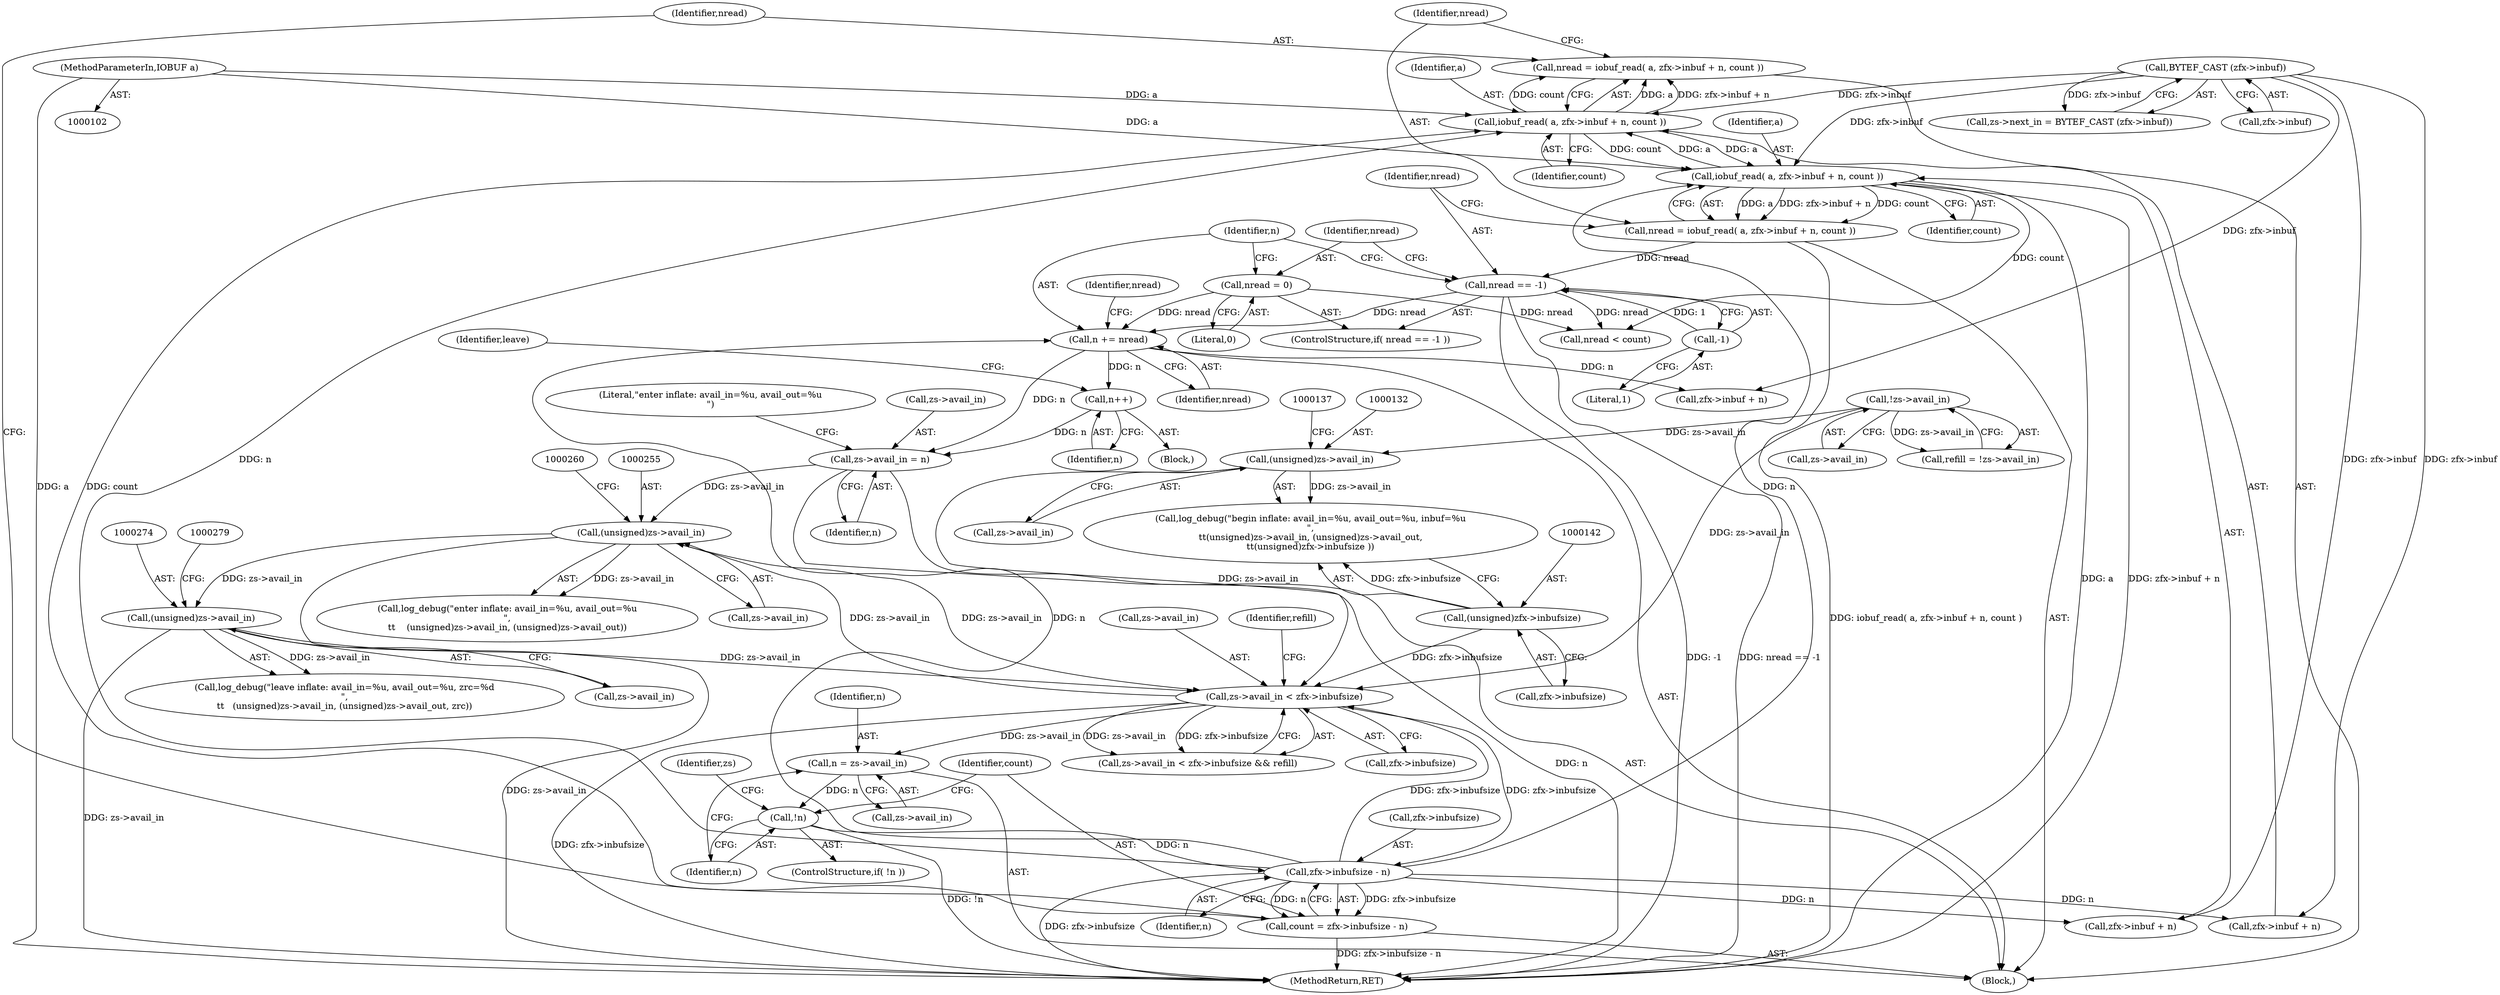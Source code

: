 digraph "0_gnupg_014b2103fcb12f261135e3954f26e9e07b39e342@API" {
"1000182" [label="(Call,nread = iobuf_read( a, zfx->inbuf + n, count ))"];
"1000184" [label="(Call,iobuf_read( a, zfx->inbuf + n, count ))"];
"1000194" [label="(Call,iobuf_read( a, zfx->inbuf + n, count ))"];
"1000105" [label="(MethodParameterIn,IOBUF a)"];
"1000171" [label="(Call,BYTEF_CAST (zfx->inbuf))"];
"1000177" [label="(Call,zfx->inbufsize - n)"];
"1000150" [label="(Call,zs->avail_in < zfx->inbufsize)"];
"1000273" [label="(Call,(unsigned)zs->avail_in)"];
"1000254" [label="(Call,(unsigned)zs->avail_in)"];
"1000247" [label="(Call,zs->avail_in = n)"];
"1000210" [label="(Call,n += nread)"];
"1000207" [label="(Call,nread = 0)"];
"1000203" [label="(Call,nread == -1)"];
"1000192" [label="(Call,nread = iobuf_read( a, zfx->inbuf + n, count ))"];
"1000205" [label="(Call,-1)"];
"1000242" [label="(Call,n++)"];
"1000131" [label="(Call,(unsigned)zs->avail_in)"];
"1000123" [label="(Call,!zs->avail_in)"];
"1000141" [label="(Call,(unsigned)zfx->inbufsize)"];
"1000165" [label="(Call,!n)"];
"1000159" [label="(Call,n = zs->avail_in)"];
"1000175" [label="(Call,count = zfx->inbufsize - n)"];
"1000204" [label="(Identifier,nread)"];
"1000160" [label="(Identifier,n)"];
"1000161" [label="(Call,zs->avail_in)"];
"1000164" [label="(ControlStructure,if( !n ))"];
"1000191" [label="(Identifier,count)"];
"1000165" [label="(Call,!n)"];
"1000210" [label="(Call,n += nread)"];
"1000149" [label="(Call,zs->avail_in < zfx->inbufsize && refill)"];
"1000159" [label="(Call,n = zs->avail_in)"];
"1000275" [label="(Call,zs->avail_in)"];
"1000229" [label="(Block,)"];
"1000183" [label="(Identifier,nread)"];
"1000343" [label="(MethodReturn,RET)"];
"1000273" [label="(Call,(unsigned)zs->avail_in)"];
"1000195" [label="(Identifier,a)"];
"1000254" [label="(Call,(unsigned)zs->avail_in)"];
"1000141" [label="(Call,(unsigned)zfx->inbufsize)"];
"1000201" [label="(Identifier,count)"];
"1000251" [label="(Identifier,n)"];
"1000193" [label="(Identifier,nread)"];
"1000253" [label="(Literal,\"enter inflate: avail_in=%u, avail_out=%u\n\")"];
"1000203" [label="(Call,nread == -1)"];
"1000182" [label="(Call,nread = iobuf_read( a, zfx->inbuf + n, count ))"];
"1000216" [label="(Identifier,nread)"];
"1000194" [label="(Call,iobuf_read( a, zfx->inbuf + n, count ))"];
"1000202" [label="(ControlStructure,if( nread == -1 ))"];
"1000245" [label="(Identifier,leave)"];
"1000177" [label="(Call,zfx->inbufsize - n)"];
"1000157" [label="(Identifier,refill)"];
"1000123" [label="(Call,!zs->avail_in)"];
"1000176" [label="(Identifier,count)"];
"1000150" [label="(Call,zs->avail_in < zfx->inbufsize)"];
"1000271" [label="(Call,log_debug(\"leave inflate: avail_in=%u, avail_out=%u, zrc=%d\n\",\n\t\t   (unsigned)zs->avail_in, (unsigned)zs->avail_out, zrc))"];
"1000166" [label="(Identifier,n)"];
"1000158" [label="(Block,)"];
"1000248" [label="(Call,zs->avail_in)"];
"1000154" [label="(Call,zfx->inbufsize)"];
"1000209" [label="(Literal,0)"];
"1000212" [label="(Identifier,nread)"];
"1000181" [label="(Identifier,n)"];
"1000207" [label="(Call,nread = 0)"];
"1000205" [label="(Call,-1)"];
"1000151" [label="(Call,zs->avail_in)"];
"1000129" [label="(Call,log_debug(\"begin inflate: avail_in=%u, avail_out=%u, inbuf=%u\n\",\n\t\t(unsigned)zs->avail_in, (unsigned)zs->avail_out,\n\t\t(unsigned)zfx->inbufsize ))"];
"1000167" [label="(Call,zs->next_in = BYTEF_CAST (zfx->inbuf))"];
"1000124" [label="(Call,zs->avail_in)"];
"1000192" [label="(Call,nread = iobuf_read( a, zfx->inbuf + n, count ))"];
"1000211" [label="(Identifier,n)"];
"1000184" [label="(Call,iobuf_read( a, zfx->inbuf + n, count ))"];
"1000178" [label="(Call,zfx->inbufsize)"];
"1000185" [label="(Identifier,a)"];
"1000252" [label="(Call,log_debug(\"enter inflate: avail_in=%u, avail_out=%u\n\",\n\t\t    (unsigned)zs->avail_in, (unsigned)zs->avail_out))"];
"1000256" [label="(Call,zs->avail_in)"];
"1000247" [label="(Call,zs->avail_in = n)"];
"1000242" [label="(Call,n++)"];
"1000169" [label="(Identifier,zs)"];
"1000206" [label="(Literal,1)"];
"1000121" [label="(Call,refill = !zs->avail_in)"];
"1000143" [label="(Call,zfx->inbufsize)"];
"1000208" [label="(Identifier,nread)"];
"1000171" [label="(Call,BYTEF_CAST (zfx->inbuf))"];
"1000215" [label="(Call,nread < count)"];
"1000243" [label="(Identifier,n)"];
"1000133" [label="(Call,zs->avail_in)"];
"1000175" [label="(Call,count = zfx->inbufsize - n)"];
"1000186" [label="(Call,zfx->inbuf + n)"];
"1000172" [label="(Call,zfx->inbuf)"];
"1000105" [label="(MethodParameterIn,IOBUF a)"];
"1000131" [label="(Call,(unsigned)zs->avail_in)"];
"1000232" [label="(Call,zfx->inbuf + n)"];
"1000196" [label="(Call,zfx->inbuf + n)"];
"1000182" -> "1000158"  [label="AST: "];
"1000182" -> "1000184"  [label="CFG: "];
"1000183" -> "1000182"  [label="AST: "];
"1000184" -> "1000182"  [label="AST: "];
"1000193" -> "1000182"  [label="CFG: "];
"1000184" -> "1000182"  [label="DDG: a"];
"1000184" -> "1000182"  [label="DDG: zfx->inbuf + n"];
"1000184" -> "1000182"  [label="DDG: count"];
"1000184" -> "1000191"  [label="CFG: "];
"1000185" -> "1000184"  [label="AST: "];
"1000186" -> "1000184"  [label="AST: "];
"1000191" -> "1000184"  [label="AST: "];
"1000194" -> "1000184"  [label="DDG: a"];
"1000105" -> "1000184"  [label="DDG: a"];
"1000171" -> "1000184"  [label="DDG: zfx->inbuf"];
"1000177" -> "1000184"  [label="DDG: n"];
"1000175" -> "1000184"  [label="DDG: count"];
"1000184" -> "1000194"  [label="DDG: a"];
"1000184" -> "1000194"  [label="DDG: count"];
"1000194" -> "1000192"  [label="AST: "];
"1000194" -> "1000201"  [label="CFG: "];
"1000195" -> "1000194"  [label="AST: "];
"1000196" -> "1000194"  [label="AST: "];
"1000201" -> "1000194"  [label="AST: "];
"1000192" -> "1000194"  [label="CFG: "];
"1000194" -> "1000343"  [label="DDG: a"];
"1000194" -> "1000343"  [label="DDG: zfx->inbuf + n"];
"1000194" -> "1000192"  [label="DDG: a"];
"1000194" -> "1000192"  [label="DDG: zfx->inbuf + n"];
"1000194" -> "1000192"  [label="DDG: count"];
"1000105" -> "1000194"  [label="DDG: a"];
"1000171" -> "1000194"  [label="DDG: zfx->inbuf"];
"1000177" -> "1000194"  [label="DDG: n"];
"1000194" -> "1000215"  [label="DDG: count"];
"1000105" -> "1000102"  [label="AST: "];
"1000105" -> "1000343"  [label="DDG: a"];
"1000171" -> "1000167"  [label="AST: "];
"1000171" -> "1000172"  [label="CFG: "];
"1000172" -> "1000171"  [label="AST: "];
"1000167" -> "1000171"  [label="CFG: "];
"1000171" -> "1000167"  [label="DDG: zfx->inbuf"];
"1000171" -> "1000186"  [label="DDG: zfx->inbuf"];
"1000171" -> "1000196"  [label="DDG: zfx->inbuf"];
"1000171" -> "1000232"  [label="DDG: zfx->inbuf"];
"1000177" -> "1000175"  [label="AST: "];
"1000177" -> "1000181"  [label="CFG: "];
"1000178" -> "1000177"  [label="AST: "];
"1000181" -> "1000177"  [label="AST: "];
"1000175" -> "1000177"  [label="CFG: "];
"1000177" -> "1000343"  [label="DDG: zfx->inbufsize"];
"1000177" -> "1000150"  [label="DDG: zfx->inbufsize"];
"1000177" -> "1000175"  [label="DDG: zfx->inbufsize"];
"1000177" -> "1000175"  [label="DDG: n"];
"1000150" -> "1000177"  [label="DDG: zfx->inbufsize"];
"1000165" -> "1000177"  [label="DDG: n"];
"1000177" -> "1000186"  [label="DDG: n"];
"1000177" -> "1000196"  [label="DDG: n"];
"1000177" -> "1000210"  [label="DDG: n"];
"1000150" -> "1000149"  [label="AST: "];
"1000150" -> "1000154"  [label="CFG: "];
"1000151" -> "1000150"  [label="AST: "];
"1000154" -> "1000150"  [label="AST: "];
"1000157" -> "1000150"  [label="CFG: "];
"1000149" -> "1000150"  [label="CFG: "];
"1000150" -> "1000343"  [label="DDG: zfx->inbufsize"];
"1000150" -> "1000149"  [label="DDG: zs->avail_in"];
"1000150" -> "1000149"  [label="DDG: zfx->inbufsize"];
"1000273" -> "1000150"  [label="DDG: zs->avail_in"];
"1000131" -> "1000150"  [label="DDG: zs->avail_in"];
"1000254" -> "1000150"  [label="DDG: zs->avail_in"];
"1000123" -> "1000150"  [label="DDG: zs->avail_in"];
"1000141" -> "1000150"  [label="DDG: zfx->inbufsize"];
"1000150" -> "1000159"  [label="DDG: zs->avail_in"];
"1000150" -> "1000254"  [label="DDG: zs->avail_in"];
"1000273" -> "1000271"  [label="AST: "];
"1000273" -> "1000275"  [label="CFG: "];
"1000274" -> "1000273"  [label="AST: "];
"1000275" -> "1000273"  [label="AST: "];
"1000279" -> "1000273"  [label="CFG: "];
"1000273" -> "1000343"  [label="DDG: zs->avail_in"];
"1000273" -> "1000271"  [label="DDG: zs->avail_in"];
"1000254" -> "1000273"  [label="DDG: zs->avail_in"];
"1000254" -> "1000252"  [label="AST: "];
"1000254" -> "1000256"  [label="CFG: "];
"1000255" -> "1000254"  [label="AST: "];
"1000256" -> "1000254"  [label="AST: "];
"1000260" -> "1000254"  [label="CFG: "];
"1000254" -> "1000343"  [label="DDG: zs->avail_in"];
"1000254" -> "1000252"  [label="DDG: zs->avail_in"];
"1000247" -> "1000254"  [label="DDG: zs->avail_in"];
"1000247" -> "1000158"  [label="AST: "];
"1000247" -> "1000251"  [label="CFG: "];
"1000248" -> "1000247"  [label="AST: "];
"1000251" -> "1000247"  [label="AST: "];
"1000253" -> "1000247"  [label="CFG: "];
"1000247" -> "1000343"  [label="DDG: n"];
"1000210" -> "1000247"  [label="DDG: n"];
"1000242" -> "1000247"  [label="DDG: n"];
"1000210" -> "1000158"  [label="AST: "];
"1000210" -> "1000212"  [label="CFG: "];
"1000211" -> "1000210"  [label="AST: "];
"1000212" -> "1000210"  [label="AST: "];
"1000216" -> "1000210"  [label="CFG: "];
"1000207" -> "1000210"  [label="DDG: nread"];
"1000203" -> "1000210"  [label="DDG: nread"];
"1000210" -> "1000232"  [label="DDG: n"];
"1000210" -> "1000242"  [label="DDG: n"];
"1000207" -> "1000202"  [label="AST: "];
"1000207" -> "1000209"  [label="CFG: "];
"1000208" -> "1000207"  [label="AST: "];
"1000209" -> "1000207"  [label="AST: "];
"1000211" -> "1000207"  [label="CFG: "];
"1000207" -> "1000215"  [label="DDG: nread"];
"1000203" -> "1000202"  [label="AST: "];
"1000203" -> "1000205"  [label="CFG: "];
"1000204" -> "1000203"  [label="AST: "];
"1000205" -> "1000203"  [label="AST: "];
"1000208" -> "1000203"  [label="CFG: "];
"1000211" -> "1000203"  [label="CFG: "];
"1000203" -> "1000343"  [label="DDG: nread == -1"];
"1000203" -> "1000343"  [label="DDG: -1"];
"1000192" -> "1000203"  [label="DDG: nread"];
"1000205" -> "1000203"  [label="DDG: 1"];
"1000203" -> "1000215"  [label="DDG: nread"];
"1000192" -> "1000158"  [label="AST: "];
"1000193" -> "1000192"  [label="AST: "];
"1000204" -> "1000192"  [label="CFG: "];
"1000192" -> "1000343"  [label="DDG: iobuf_read( a, zfx->inbuf + n, count )"];
"1000205" -> "1000206"  [label="CFG: "];
"1000206" -> "1000205"  [label="AST: "];
"1000242" -> "1000229"  [label="AST: "];
"1000242" -> "1000243"  [label="CFG: "];
"1000243" -> "1000242"  [label="AST: "];
"1000245" -> "1000242"  [label="CFG: "];
"1000131" -> "1000129"  [label="AST: "];
"1000131" -> "1000133"  [label="CFG: "];
"1000132" -> "1000131"  [label="AST: "];
"1000133" -> "1000131"  [label="AST: "];
"1000137" -> "1000131"  [label="CFG: "];
"1000131" -> "1000129"  [label="DDG: zs->avail_in"];
"1000123" -> "1000131"  [label="DDG: zs->avail_in"];
"1000123" -> "1000121"  [label="AST: "];
"1000123" -> "1000124"  [label="CFG: "];
"1000124" -> "1000123"  [label="AST: "];
"1000121" -> "1000123"  [label="CFG: "];
"1000123" -> "1000121"  [label="DDG: zs->avail_in"];
"1000141" -> "1000129"  [label="AST: "];
"1000141" -> "1000143"  [label="CFG: "];
"1000142" -> "1000141"  [label="AST: "];
"1000143" -> "1000141"  [label="AST: "];
"1000129" -> "1000141"  [label="CFG: "];
"1000141" -> "1000129"  [label="DDG: zfx->inbufsize"];
"1000165" -> "1000164"  [label="AST: "];
"1000165" -> "1000166"  [label="CFG: "];
"1000166" -> "1000165"  [label="AST: "];
"1000169" -> "1000165"  [label="CFG: "];
"1000176" -> "1000165"  [label="CFG: "];
"1000165" -> "1000343"  [label="DDG: !n"];
"1000159" -> "1000165"  [label="DDG: n"];
"1000159" -> "1000158"  [label="AST: "];
"1000159" -> "1000161"  [label="CFG: "];
"1000160" -> "1000159"  [label="AST: "];
"1000161" -> "1000159"  [label="AST: "];
"1000166" -> "1000159"  [label="CFG: "];
"1000175" -> "1000158"  [label="AST: "];
"1000176" -> "1000175"  [label="AST: "];
"1000183" -> "1000175"  [label="CFG: "];
"1000175" -> "1000343"  [label="DDG: zfx->inbufsize - n"];
}
